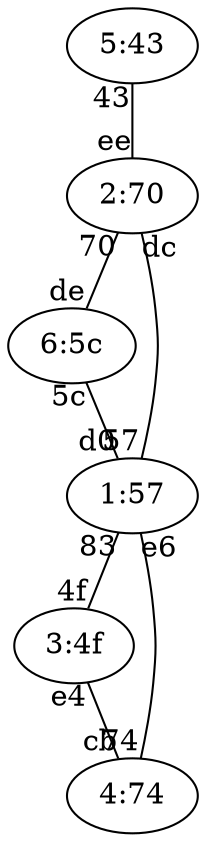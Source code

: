 graph{
	"5:43" -- "2:70" [headlabel="ee", taillabel="43"]
	"2:70" -- "6:5c" [headlabel="de", taillabel="70"]
	"6:5c" -- "1:57" [headlabel="d0", taillabel="5c"]
	"1:57" -- "3:4f" [headlabel="4f", taillabel="83"]
	"3:4f" -- "4:74" [headlabel="cb", taillabel="e4"]
	"2:70" -- "1:57" [headlabel="57", taillabel="dc"]
	"1:57" -- "4:74" [headlabel="74", taillabel="e6"]
}